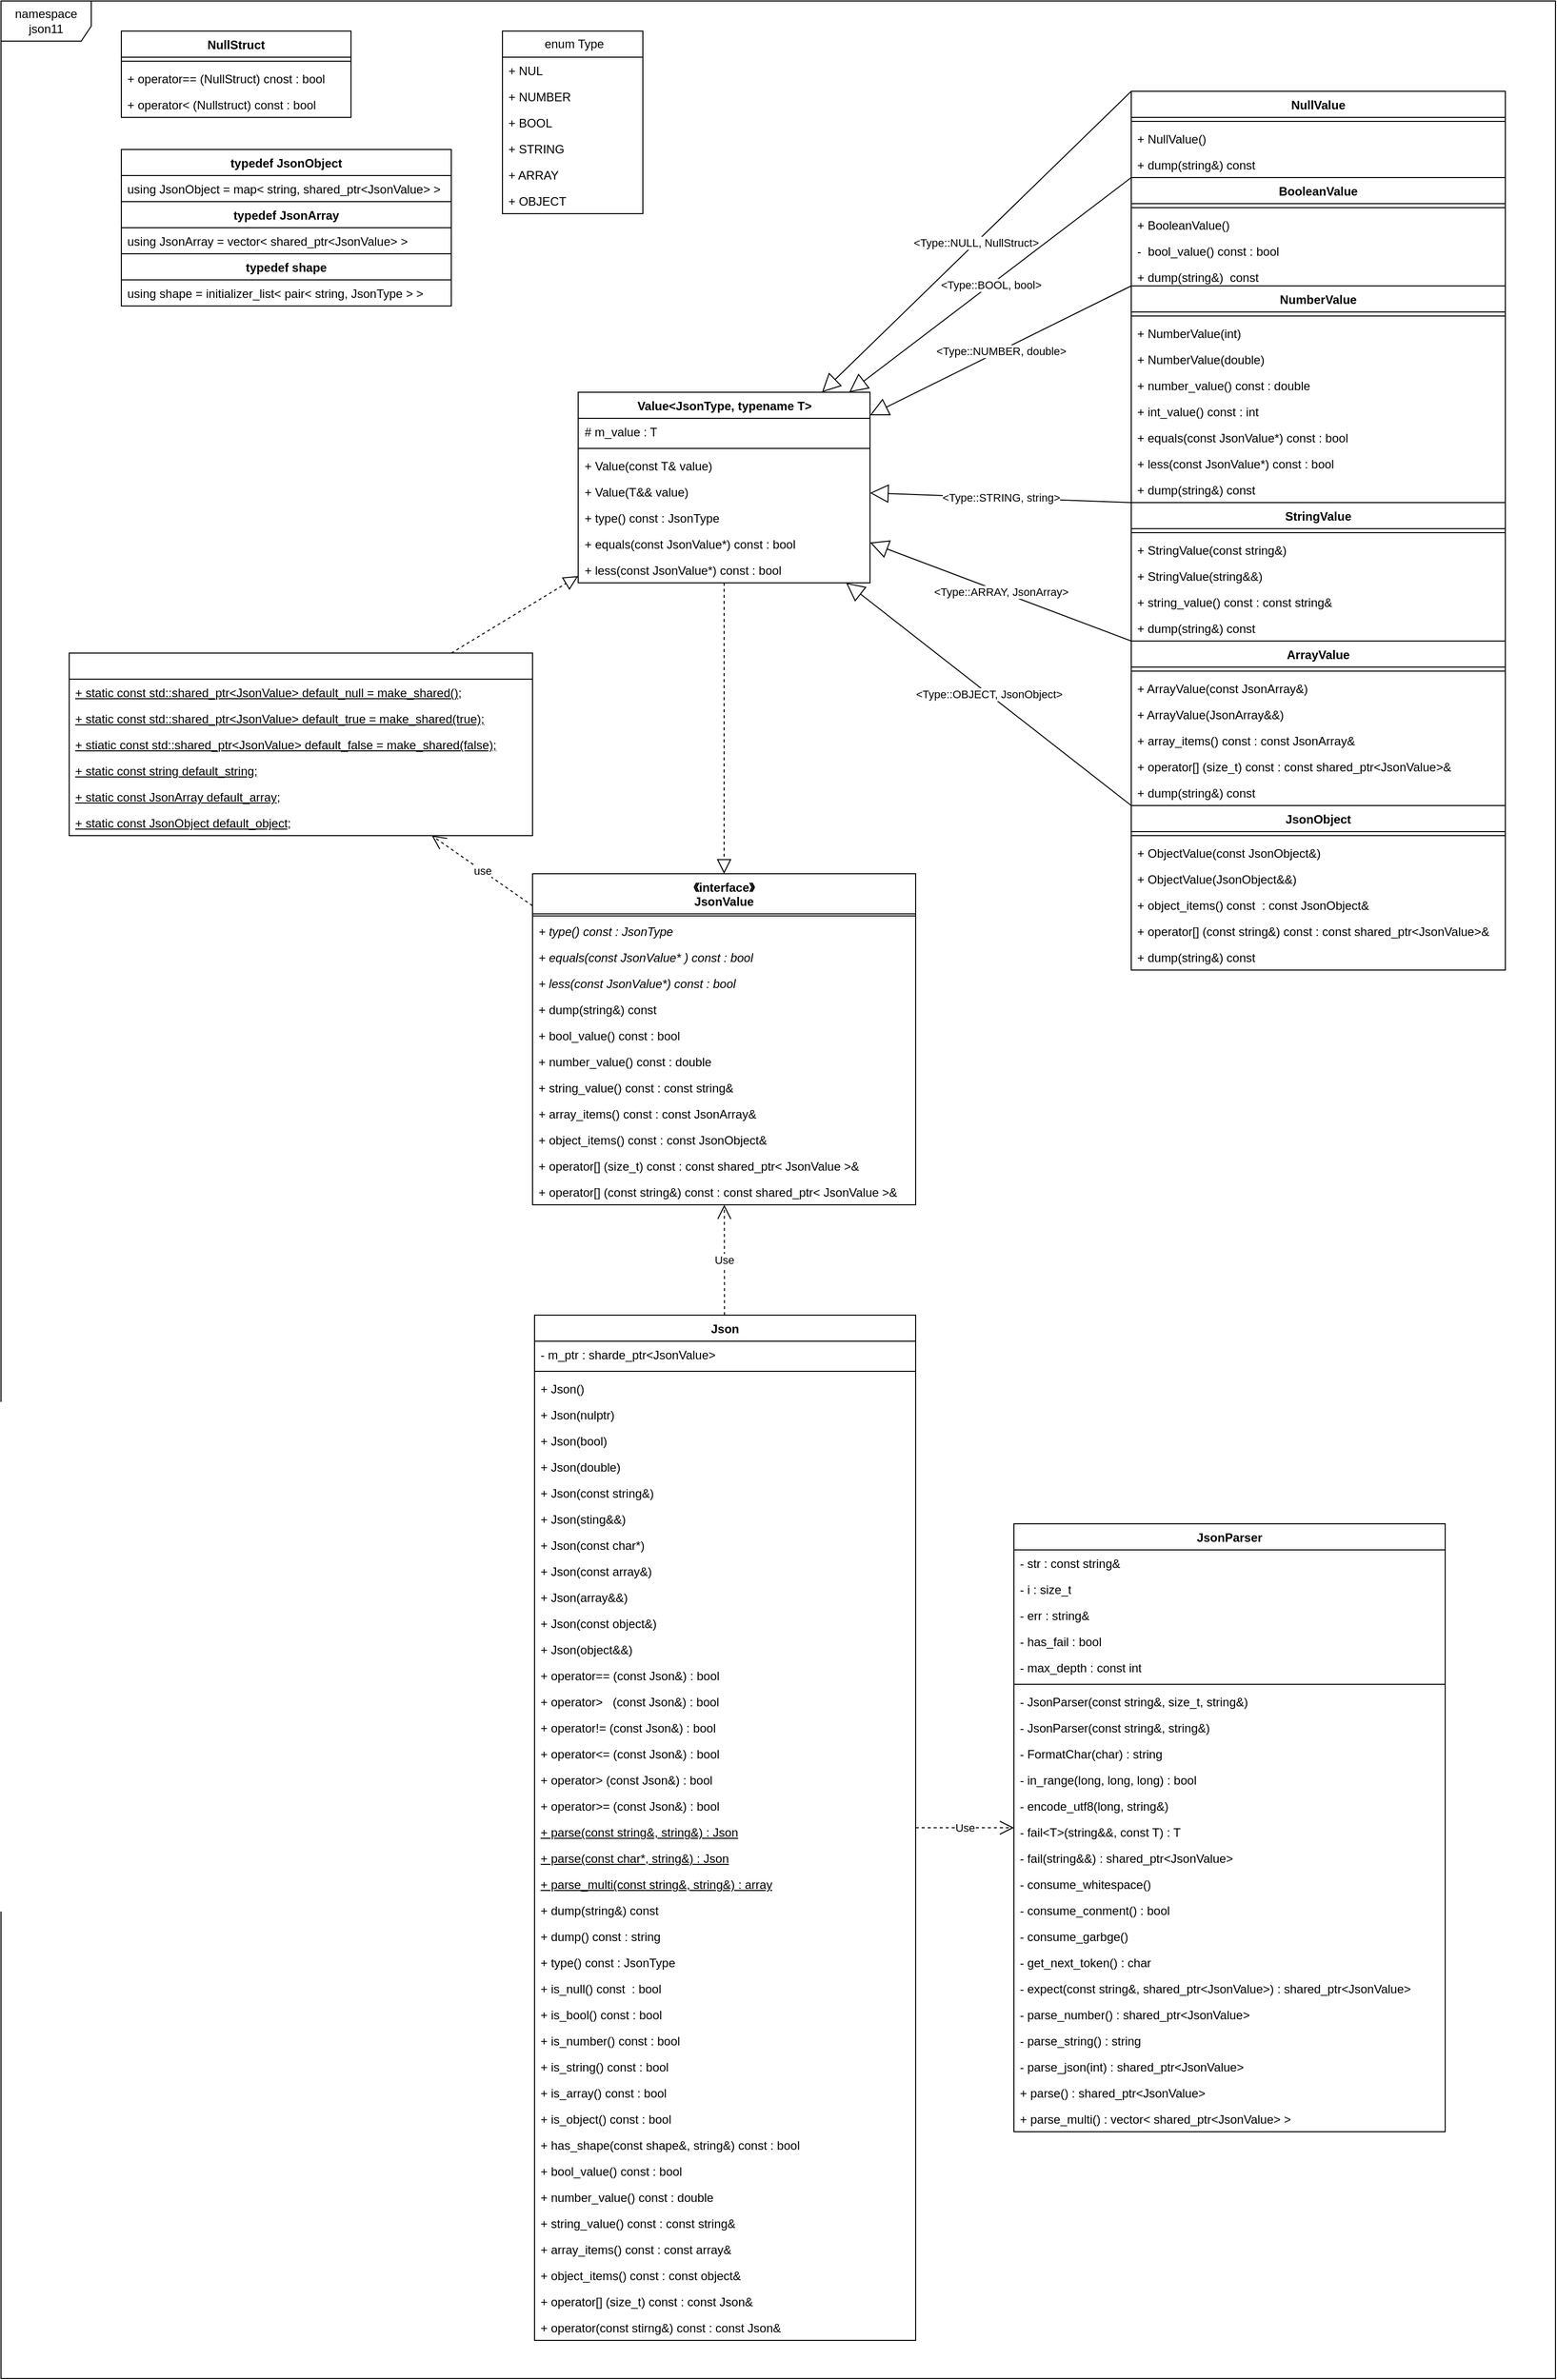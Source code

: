 <mxfile version="23.1.5" type="device">
  <diagram name="第 1 页" id="KiRnRZ_dRjBHMvpk-0KB">
    <mxGraphModel dx="3407" dy="2427" grid="1" gridSize="10" guides="1" tooltips="1" connect="1" arrows="1" fold="1" page="1" pageScale="1" pageWidth="827" pageHeight="1169" math="0" shadow="0">
      <root>
        <mxCell id="0" />
        <mxCell id="1" parent="0" />
        <mxCell id="q7ibFokGOSPtYrDXfRHr-61" value="namespace json11" style="shape=umlFrame;whiteSpace=wrap;html=1;pointerEvents=0;width=90;height=40;" parent="1" vertex="1">
          <mxGeometry x="-300" y="-460" width="1550" height="2370" as="geometry" />
        </mxCell>
        <mxCell id="_ygPCdoVtNv-rxJqJa3W-2" value="Json" style="swimlane;fontStyle=1;align=center;verticalAlign=top;childLayout=stackLayout;horizontal=1;startSize=26;horizontalStack=0;resizeParent=1;resizeParentMax=0;resizeLast=0;collapsible=1;marginBottom=0;whiteSpace=wrap;html=1;" parent="1" vertex="1">
          <mxGeometry x="232" y="850" width="380" height="1022" as="geometry" />
        </mxCell>
        <mxCell id="_ygPCdoVtNv-rxJqJa3W-3" value="- m_ptr : sharde_ptr&amp;lt;JsonValue&amp;gt;" style="text;strokeColor=none;fillColor=none;align=left;verticalAlign=top;spacingLeft=4;spacingRight=4;overflow=hidden;rotatable=0;points=[[0,0.5],[1,0.5]];portConstraint=eastwest;whiteSpace=wrap;html=1;" parent="_ygPCdoVtNv-rxJqJa3W-2" vertex="1">
          <mxGeometry y="26" width="380" height="26" as="geometry" />
        </mxCell>
        <mxCell id="_ygPCdoVtNv-rxJqJa3W-4" value="" style="line;strokeWidth=1;fillColor=none;align=left;verticalAlign=middle;spacingTop=-1;spacingLeft=3;spacingRight=3;rotatable=0;labelPosition=right;points=[];portConstraint=eastwest;strokeColor=inherit;" parent="_ygPCdoVtNv-rxJqJa3W-2" vertex="1">
          <mxGeometry y="52" width="380" height="8" as="geometry" />
        </mxCell>
        <mxCell id="_ygPCdoVtNv-rxJqJa3W-5" value="+ Json()" style="text;strokeColor=none;fillColor=none;align=left;verticalAlign=top;spacingLeft=4;spacingRight=4;overflow=hidden;rotatable=0;points=[[0,0.5],[1,0.5]];portConstraint=eastwest;whiteSpace=wrap;html=1;" parent="_ygPCdoVtNv-rxJqJa3W-2" vertex="1">
          <mxGeometry y="60" width="380" height="26" as="geometry" />
        </mxCell>
        <mxCell id="DcjB_DtGqzypuuOy7Dff-1" value="+ Json(nulptr)" style="text;strokeColor=none;fillColor=none;align=left;verticalAlign=top;spacingLeft=4;spacingRight=4;overflow=hidden;rotatable=0;points=[[0,0.5],[1,0.5]];portConstraint=eastwest;whiteSpace=wrap;html=1;" parent="_ygPCdoVtNv-rxJqJa3W-2" vertex="1">
          <mxGeometry y="86" width="380" height="26" as="geometry" />
        </mxCell>
        <mxCell id="DcjB_DtGqzypuuOy7Dff-12" value="+ Json(bool)" style="text;strokeColor=none;fillColor=none;align=left;verticalAlign=top;spacingLeft=4;spacingRight=4;overflow=hidden;rotatable=0;points=[[0,0.5],[1,0.5]];portConstraint=eastwest;whiteSpace=wrap;html=1;" parent="_ygPCdoVtNv-rxJqJa3W-2" vertex="1">
          <mxGeometry y="112" width="380" height="26" as="geometry" />
        </mxCell>
        <mxCell id="DcjB_DtGqzypuuOy7Dff-13" value="+ Json(double)" style="text;strokeColor=none;fillColor=none;align=left;verticalAlign=top;spacingLeft=4;spacingRight=4;overflow=hidden;rotatable=0;points=[[0,0.5],[1,0.5]];portConstraint=eastwest;whiteSpace=wrap;html=1;" parent="_ygPCdoVtNv-rxJqJa3W-2" vertex="1">
          <mxGeometry y="138" width="380" height="26" as="geometry" />
        </mxCell>
        <mxCell id="DcjB_DtGqzypuuOy7Dff-14" value="+ Json(const string&amp;amp;)" style="text;strokeColor=none;fillColor=none;align=left;verticalAlign=top;spacingLeft=4;spacingRight=4;overflow=hidden;rotatable=0;points=[[0,0.5],[1,0.5]];portConstraint=eastwest;whiteSpace=wrap;html=1;" parent="_ygPCdoVtNv-rxJqJa3W-2" vertex="1">
          <mxGeometry y="164" width="380" height="26" as="geometry" />
        </mxCell>
        <mxCell id="DcjB_DtGqzypuuOy7Dff-15" value="+ Json(sting&amp;amp;&amp;amp;)" style="text;strokeColor=none;fillColor=none;align=left;verticalAlign=top;spacingLeft=4;spacingRight=4;overflow=hidden;rotatable=0;points=[[0,0.5],[1,0.5]];portConstraint=eastwest;whiteSpace=wrap;html=1;" parent="_ygPCdoVtNv-rxJqJa3W-2" vertex="1">
          <mxGeometry y="190" width="380" height="26" as="geometry" />
        </mxCell>
        <mxCell id="DcjB_DtGqzypuuOy7Dff-16" value="+ Json(const char*)" style="text;strokeColor=none;fillColor=none;align=left;verticalAlign=top;spacingLeft=4;spacingRight=4;overflow=hidden;rotatable=0;points=[[0,0.5],[1,0.5]];portConstraint=eastwest;whiteSpace=wrap;html=1;" parent="_ygPCdoVtNv-rxJqJa3W-2" vertex="1">
          <mxGeometry y="216" width="380" height="26" as="geometry" />
        </mxCell>
        <mxCell id="DcjB_DtGqzypuuOy7Dff-17" value="+ Json(const array&amp;amp;)" style="text;strokeColor=none;fillColor=none;align=left;verticalAlign=top;spacingLeft=4;spacingRight=4;overflow=hidden;rotatable=0;points=[[0,0.5],[1,0.5]];portConstraint=eastwest;whiteSpace=wrap;html=1;" parent="_ygPCdoVtNv-rxJqJa3W-2" vertex="1">
          <mxGeometry y="242" width="380" height="26" as="geometry" />
        </mxCell>
        <mxCell id="DcjB_DtGqzypuuOy7Dff-18" value="+ Json(array&amp;amp;&amp;amp;)" style="text;strokeColor=none;fillColor=none;align=left;verticalAlign=top;spacingLeft=4;spacingRight=4;overflow=hidden;rotatable=0;points=[[0,0.5],[1,0.5]];portConstraint=eastwest;whiteSpace=wrap;html=1;" parent="_ygPCdoVtNv-rxJqJa3W-2" vertex="1">
          <mxGeometry y="268" width="380" height="26" as="geometry" />
        </mxCell>
        <mxCell id="DcjB_DtGqzypuuOy7Dff-19" value="+ Json(const object&amp;amp;)" style="text;strokeColor=none;fillColor=none;align=left;verticalAlign=top;spacingLeft=4;spacingRight=4;overflow=hidden;rotatable=0;points=[[0,0.5],[1,0.5]];portConstraint=eastwest;whiteSpace=wrap;html=1;" parent="_ygPCdoVtNv-rxJqJa3W-2" vertex="1">
          <mxGeometry y="294" width="380" height="26" as="geometry" />
        </mxCell>
        <mxCell id="iD4TSVQBTH0m3GLCbqSj-36" value="+ Json(object&amp;amp;&amp;amp;)" style="text;strokeColor=none;fillColor=none;align=left;verticalAlign=top;spacingLeft=4;spacingRight=4;overflow=hidden;rotatable=0;points=[[0,0.5],[1,0.5]];portConstraint=eastwest;whiteSpace=wrap;html=1;" vertex="1" parent="_ygPCdoVtNv-rxJqJa3W-2">
          <mxGeometry y="320" width="380" height="26" as="geometry" />
        </mxCell>
        <mxCell id="DcjB_DtGqzypuuOy7Dff-21" value="+ operator== (const Json&amp;amp;) : bool" style="text;strokeColor=none;fillColor=none;align=left;verticalAlign=top;spacingLeft=4;spacingRight=4;overflow=hidden;rotatable=0;points=[[0,0.5],[1,0.5]];portConstraint=eastwest;whiteSpace=wrap;html=1;" parent="_ygPCdoVtNv-rxJqJa3W-2" vertex="1">
          <mxGeometry y="346" width="380" height="26" as="geometry" />
        </mxCell>
        <mxCell id="DcjB_DtGqzypuuOy7Dff-22" value="+ operator&amp;gt;&amp;nbsp; &amp;nbsp;(const Json&amp;amp;) : bool" style="text;strokeColor=none;fillColor=none;align=left;verticalAlign=top;spacingLeft=4;spacingRight=4;overflow=hidden;rotatable=0;points=[[0,0.5],[1,0.5]];portConstraint=eastwest;whiteSpace=wrap;html=1;" parent="_ygPCdoVtNv-rxJqJa3W-2" vertex="1">
          <mxGeometry y="372" width="380" height="26" as="geometry" />
        </mxCell>
        <mxCell id="DcjB_DtGqzypuuOy7Dff-27" value="+ operator!= (const Json&amp;amp;) : bool" style="text;strokeColor=none;fillColor=none;align=left;verticalAlign=top;spacingLeft=4;spacingRight=4;overflow=hidden;rotatable=0;points=[[0,0.5],[1,0.5]];portConstraint=eastwest;whiteSpace=wrap;html=1;" parent="_ygPCdoVtNv-rxJqJa3W-2" vertex="1">
          <mxGeometry y="398" width="380" height="26" as="geometry" />
        </mxCell>
        <mxCell id="DcjB_DtGqzypuuOy7Dff-28" value="+ operator&amp;lt;= (const Json&amp;amp;) : bool" style="text;strokeColor=none;fillColor=none;align=left;verticalAlign=top;spacingLeft=4;spacingRight=4;overflow=hidden;rotatable=0;points=[[0,0.5],[1,0.5]];portConstraint=eastwest;whiteSpace=wrap;html=1;" parent="_ygPCdoVtNv-rxJqJa3W-2" vertex="1">
          <mxGeometry y="424" width="380" height="26" as="geometry" />
        </mxCell>
        <mxCell id="DcjB_DtGqzypuuOy7Dff-29" value="+ operator&amp;gt; (const Json&amp;amp;) : bool" style="text;strokeColor=none;fillColor=none;align=left;verticalAlign=top;spacingLeft=4;spacingRight=4;overflow=hidden;rotatable=0;points=[[0,0.5],[1,0.5]];portConstraint=eastwest;whiteSpace=wrap;html=1;" parent="_ygPCdoVtNv-rxJqJa3W-2" vertex="1">
          <mxGeometry y="450" width="380" height="26" as="geometry" />
        </mxCell>
        <mxCell id="DcjB_DtGqzypuuOy7Dff-30" value="+ operator&amp;gt;= (const Json&amp;amp;) : bool" style="text;strokeColor=none;fillColor=none;align=left;verticalAlign=top;spacingLeft=4;spacingRight=4;overflow=hidden;rotatable=0;points=[[0,0.5],[1,0.5]];portConstraint=eastwest;whiteSpace=wrap;html=1;" parent="_ygPCdoVtNv-rxJqJa3W-2" vertex="1">
          <mxGeometry y="476" width="380" height="26" as="geometry" />
        </mxCell>
        <mxCell id="DcjB_DtGqzypuuOy7Dff-36" value="&lt;u&gt;+ parse(const string&amp;amp;, string&amp;amp;) : Json&lt;/u&gt;" style="text;strokeColor=none;fillColor=none;align=left;verticalAlign=top;spacingLeft=4;spacingRight=4;overflow=hidden;rotatable=0;points=[[0,0.5],[1,0.5]];portConstraint=eastwest;whiteSpace=wrap;html=1;" parent="_ygPCdoVtNv-rxJqJa3W-2" vertex="1">
          <mxGeometry y="502" width="380" height="26" as="geometry" />
        </mxCell>
        <mxCell id="DcjB_DtGqzypuuOy7Dff-37" value="&lt;u&gt;+ parse(const char*, string&amp;amp;) : Json&lt;/u&gt;" style="text;strokeColor=none;fillColor=none;align=left;verticalAlign=top;spacingLeft=4;spacingRight=4;overflow=hidden;rotatable=0;points=[[0,0.5],[1,0.5]];portConstraint=eastwest;whiteSpace=wrap;html=1;" parent="_ygPCdoVtNv-rxJqJa3W-2" vertex="1">
          <mxGeometry y="528" width="380" height="26" as="geometry" />
        </mxCell>
        <mxCell id="DcjB_DtGqzypuuOy7Dff-42" value="&lt;u&gt;+ parse_multi(const string&amp;amp;, string&amp;amp;) : array&lt;/u&gt;" style="text;strokeColor=none;fillColor=none;align=left;verticalAlign=top;spacingLeft=4;spacingRight=4;overflow=hidden;rotatable=0;points=[[0,0.5],[1,0.5]];portConstraint=eastwest;whiteSpace=wrap;html=1;" parent="_ygPCdoVtNv-rxJqJa3W-2" vertex="1">
          <mxGeometry y="554" width="380" height="26" as="geometry" />
        </mxCell>
        <mxCell id="DcjB_DtGqzypuuOy7Dff-40" value="+ dump(string&amp;amp;)&amp;nbsp;const" style="text;strokeColor=none;fillColor=none;align=left;verticalAlign=top;spacingLeft=4;spacingRight=4;overflow=hidden;rotatable=0;points=[[0,0.5],[1,0.5]];portConstraint=eastwest;whiteSpace=wrap;html=1;" parent="_ygPCdoVtNv-rxJqJa3W-2" vertex="1">
          <mxGeometry y="580" width="380" height="26" as="geometry" />
        </mxCell>
        <mxCell id="DcjB_DtGqzypuuOy7Dff-41" value="+ dump()&amp;nbsp;const&amp;nbsp;: string" style="text;strokeColor=none;fillColor=none;align=left;verticalAlign=top;spacingLeft=4;spacingRight=4;overflow=hidden;rotatable=0;points=[[0,0.5],[1,0.5]];portConstraint=eastwest;whiteSpace=wrap;html=1;" parent="_ygPCdoVtNv-rxJqJa3W-2" vertex="1">
          <mxGeometry y="606" width="380" height="26" as="geometry" />
        </mxCell>
        <mxCell id="DcjB_DtGqzypuuOy7Dff-43" value="+ type()&amp;nbsp;const&amp;nbsp;: JsonType" style="text;strokeColor=none;fillColor=none;align=left;verticalAlign=top;spacingLeft=4;spacingRight=4;overflow=hidden;rotatable=0;points=[[0,0.5],[1,0.5]];portConstraint=eastwest;whiteSpace=wrap;html=1;" parent="_ygPCdoVtNv-rxJqJa3W-2" vertex="1">
          <mxGeometry y="632" width="380" height="26" as="geometry" />
        </mxCell>
        <mxCell id="DcjB_DtGqzypuuOy7Dff-44" value="+ is_null()&amp;nbsp;const&amp;nbsp; : bool" style="text;strokeColor=none;fillColor=none;align=left;verticalAlign=top;spacingLeft=4;spacingRight=4;overflow=hidden;rotatable=0;points=[[0,0.5],[1,0.5]];portConstraint=eastwest;whiteSpace=wrap;html=1;" parent="_ygPCdoVtNv-rxJqJa3W-2" vertex="1">
          <mxGeometry y="658" width="380" height="26" as="geometry" />
        </mxCell>
        <mxCell id="DcjB_DtGqzypuuOy7Dff-45" value="+ is_bool()&amp;nbsp;const&amp;nbsp;: bool" style="text;strokeColor=none;fillColor=none;align=left;verticalAlign=top;spacingLeft=4;spacingRight=4;overflow=hidden;rotatable=0;points=[[0,0.5],[1,0.5]];portConstraint=eastwest;whiteSpace=wrap;html=1;" parent="_ygPCdoVtNv-rxJqJa3W-2" vertex="1">
          <mxGeometry y="684" width="380" height="26" as="geometry" />
        </mxCell>
        <mxCell id="DcjB_DtGqzypuuOy7Dff-46" value="+ is_number()&amp;nbsp;const&amp;nbsp;: bool" style="text;strokeColor=none;fillColor=none;align=left;verticalAlign=top;spacingLeft=4;spacingRight=4;overflow=hidden;rotatable=0;points=[[0,0.5],[1,0.5]];portConstraint=eastwest;whiteSpace=wrap;html=1;" parent="_ygPCdoVtNv-rxJqJa3W-2" vertex="1">
          <mxGeometry y="710" width="380" height="26" as="geometry" />
        </mxCell>
        <mxCell id="DcjB_DtGqzypuuOy7Dff-47" value="+ is_string() const : bool" style="text;strokeColor=none;fillColor=none;align=left;verticalAlign=top;spacingLeft=4;spacingRight=4;overflow=hidden;rotatable=0;points=[[0,0.5],[1,0.5]];portConstraint=eastwest;whiteSpace=wrap;html=1;" parent="_ygPCdoVtNv-rxJqJa3W-2" vertex="1">
          <mxGeometry y="736" width="380" height="26" as="geometry" />
        </mxCell>
        <mxCell id="DcjB_DtGqzypuuOy7Dff-48" value="+ is_array() const : bool" style="text;strokeColor=none;fillColor=none;align=left;verticalAlign=top;spacingLeft=4;spacingRight=4;overflow=hidden;rotatable=0;points=[[0,0.5],[1,0.5]];portConstraint=eastwest;whiteSpace=wrap;html=1;" parent="_ygPCdoVtNv-rxJqJa3W-2" vertex="1">
          <mxGeometry y="762" width="380" height="26" as="geometry" />
        </mxCell>
        <mxCell id="iD4TSVQBTH0m3GLCbqSj-39" value="+ is_object() const : bool" style="text;strokeColor=none;fillColor=none;align=left;verticalAlign=top;spacingLeft=4;spacingRight=4;overflow=hidden;rotatable=0;points=[[0,0.5],[1,0.5]];portConstraint=eastwest;whiteSpace=wrap;html=1;" vertex="1" parent="_ygPCdoVtNv-rxJqJa3W-2">
          <mxGeometry y="788" width="380" height="26" as="geometry" />
        </mxCell>
        <mxCell id="DcjB_DtGqzypuuOy7Dff-49" value="+ has_shape(const shape&amp;amp;, string&amp;amp;) const : bool" style="text;strokeColor=none;fillColor=none;align=left;verticalAlign=top;spacingLeft=4;spacingRight=4;overflow=hidden;rotatable=0;points=[[0,0.5],[1,0.5]];portConstraint=eastwest;whiteSpace=wrap;html=1;" parent="_ygPCdoVtNv-rxJqJa3W-2" vertex="1">
          <mxGeometry y="814" width="380" height="26" as="geometry" />
        </mxCell>
        <mxCell id="DcjB_DtGqzypuuOy7Dff-50" value="+ bool_value()&amp;nbsp;const&amp;nbsp;: bool" style="text;strokeColor=none;fillColor=none;align=left;verticalAlign=top;spacingLeft=4;spacingRight=4;overflow=hidden;rotatable=0;points=[[0,0.5],[1,0.5]];portConstraint=eastwest;whiteSpace=wrap;html=1;" parent="_ygPCdoVtNv-rxJqJa3W-2" vertex="1">
          <mxGeometry y="840" width="380" height="26" as="geometry" />
        </mxCell>
        <mxCell id="DcjB_DtGqzypuuOy7Dff-51" value="+ number_value()&amp;nbsp;const&amp;nbsp;: double" style="text;strokeColor=none;fillColor=none;align=left;verticalAlign=top;spacingLeft=4;spacingRight=4;overflow=hidden;rotatable=0;points=[[0,0.5],[1,0.5]];portConstraint=eastwest;whiteSpace=wrap;html=1;" parent="_ygPCdoVtNv-rxJqJa3W-2" vertex="1">
          <mxGeometry y="866" width="380" height="26" as="geometry" />
        </mxCell>
        <mxCell id="DcjB_DtGqzypuuOy7Dff-52" value="+ string_value()&amp;nbsp;const&amp;nbsp;: const string&amp;amp;" style="text;strokeColor=none;fillColor=none;align=left;verticalAlign=top;spacingLeft=4;spacingRight=4;overflow=hidden;rotatable=0;points=[[0,0.5],[1,0.5]];portConstraint=eastwest;whiteSpace=wrap;html=1;" parent="_ygPCdoVtNv-rxJqJa3W-2" vertex="1">
          <mxGeometry y="892" width="380" height="26" as="geometry" />
        </mxCell>
        <mxCell id="DcjB_DtGqzypuuOy7Dff-53" value="+ array_items()&amp;nbsp;const&amp;nbsp;: const array&amp;amp;" style="text;strokeColor=none;fillColor=none;align=left;verticalAlign=top;spacingLeft=4;spacingRight=4;overflow=hidden;rotatable=0;points=[[0,0.5],[1,0.5]];portConstraint=eastwest;whiteSpace=wrap;html=1;" parent="_ygPCdoVtNv-rxJqJa3W-2" vertex="1">
          <mxGeometry y="918" width="380" height="26" as="geometry" />
        </mxCell>
        <mxCell id="DcjB_DtGqzypuuOy7Dff-54" value="+ object_items()&amp;nbsp;const&amp;nbsp;: const object&amp;amp;" style="text;strokeColor=none;fillColor=none;align=left;verticalAlign=top;spacingLeft=4;spacingRight=4;overflow=hidden;rotatable=0;points=[[0,0.5],[1,0.5]];portConstraint=eastwest;whiteSpace=wrap;html=1;" parent="_ygPCdoVtNv-rxJqJa3W-2" vertex="1">
          <mxGeometry y="944" width="380" height="26" as="geometry" />
        </mxCell>
        <mxCell id="DcjB_DtGqzypuuOy7Dff-55" value="+ operator[] (size_t)&amp;nbsp;const&amp;nbsp;: const Json&amp;amp;" style="text;strokeColor=none;fillColor=none;align=left;verticalAlign=top;spacingLeft=4;spacingRight=4;overflow=hidden;rotatable=0;points=[[0,0.5],[1,0.5]];portConstraint=eastwest;whiteSpace=wrap;html=1;" parent="_ygPCdoVtNv-rxJqJa3W-2" vertex="1">
          <mxGeometry y="970" width="380" height="26" as="geometry" />
        </mxCell>
        <mxCell id="DcjB_DtGqzypuuOy7Dff-56" value="+ operator(const stirng&amp;amp;)&amp;nbsp;const&amp;nbsp;: const Json&amp;amp;" style="text;strokeColor=none;fillColor=none;align=left;verticalAlign=top;spacingLeft=4;spacingRight=4;overflow=hidden;rotatable=0;points=[[0,0.5],[1,0.5]];portConstraint=eastwest;whiteSpace=wrap;html=1;" parent="_ygPCdoVtNv-rxJqJa3W-2" vertex="1">
          <mxGeometry y="996" width="380" height="26" as="geometry" />
        </mxCell>
        <mxCell id="_ygPCdoVtNv-rxJqJa3W-6" value="《interface》&lt;br&gt;JsonValue" style="swimlane;fontStyle=1;align=center;verticalAlign=top;childLayout=stackLayout;horizontal=1;startSize=40;horizontalStack=0;resizeParent=1;resizeParentMax=0;resizeLast=0;collapsible=1;marginBottom=0;whiteSpace=wrap;html=1;" parent="1" vertex="1">
          <mxGeometry x="230" y="410" width="382" height="330" as="geometry" />
        </mxCell>
        <mxCell id="_ygPCdoVtNv-rxJqJa3W-8" value="" style="line;strokeWidth=1;fillColor=none;align=left;verticalAlign=middle;spacingTop=-1;spacingLeft=3;spacingRight=3;rotatable=0;labelPosition=right;points=[];portConstraint=eastwest;strokeColor=inherit;" parent="_ygPCdoVtNv-rxJqJa3W-6" vertex="1">
          <mxGeometry y="40" width="382" height="4" as="geometry" />
        </mxCell>
        <mxCell id="q7ibFokGOSPtYrDXfRHr-17" value="&lt;i&gt;+ type() const : JsonType&lt;/i&gt;" style="text;strokeColor=none;fillColor=none;align=left;verticalAlign=top;spacingLeft=4;spacingRight=4;overflow=hidden;rotatable=0;points=[[0,0.5],[1,0.5]];portConstraint=eastwest;whiteSpace=wrap;html=1;" parent="_ygPCdoVtNv-rxJqJa3W-6" vertex="1">
          <mxGeometry y="44" width="382" height="26" as="geometry" />
        </mxCell>
        <mxCell id="q7ibFokGOSPtYrDXfRHr-18" value="&lt;i&gt;+ equals(const JsonValue* ) const : bool&lt;/i&gt;" style="text;strokeColor=none;fillColor=none;align=left;verticalAlign=top;spacingLeft=4;spacingRight=4;overflow=hidden;rotatable=0;points=[[0,0.5],[1,0.5]];portConstraint=eastwest;whiteSpace=wrap;html=1;" parent="_ygPCdoVtNv-rxJqJa3W-6" vertex="1">
          <mxGeometry y="70" width="382" height="26" as="geometry" />
        </mxCell>
        <mxCell id="_ygPCdoVtNv-rxJqJa3W-9" value="&lt;i&gt;+ less(const JsonValue*) const : bool&lt;/i&gt;" style="text;strokeColor=none;fillColor=none;align=left;verticalAlign=top;spacingLeft=4;spacingRight=4;overflow=hidden;rotatable=0;points=[[0,0.5],[1,0.5]];portConstraint=eastwest;whiteSpace=wrap;html=1;" parent="_ygPCdoVtNv-rxJqJa3W-6" vertex="1">
          <mxGeometry y="96" width="382" height="26" as="geometry" />
        </mxCell>
        <mxCell id="q7ibFokGOSPtYrDXfRHr-19" value="+ dump(string&amp;amp;) const" style="text;strokeColor=none;fillColor=none;align=left;verticalAlign=top;spacingLeft=4;spacingRight=4;overflow=hidden;rotatable=0;points=[[0,0.5],[1,0.5]];portConstraint=eastwest;whiteSpace=wrap;html=1;" parent="_ygPCdoVtNv-rxJqJa3W-6" vertex="1">
          <mxGeometry y="122" width="382" height="26" as="geometry" />
        </mxCell>
        <mxCell id="q7ibFokGOSPtYrDXfRHr-20" value="+ bool_value() const : bool" style="text;strokeColor=none;fillColor=none;align=left;verticalAlign=top;spacingLeft=4;spacingRight=4;overflow=hidden;rotatable=0;points=[[0,0.5],[1,0.5]];portConstraint=eastwest;whiteSpace=wrap;html=1;" parent="_ygPCdoVtNv-rxJqJa3W-6" vertex="1">
          <mxGeometry y="148" width="382" height="26" as="geometry" />
        </mxCell>
        <mxCell id="q7ibFokGOSPtYrDXfRHr-21" value="+ number_value() const : double" style="text;strokeColor=none;fillColor=none;align=left;verticalAlign=top;spacingLeft=4;spacingRight=4;overflow=hidden;rotatable=0;points=[[0,0.5],[1,0.5]];portConstraint=eastwest;whiteSpace=wrap;html=1;" parent="_ygPCdoVtNv-rxJqJa3W-6" vertex="1">
          <mxGeometry y="174" width="382" height="26" as="geometry" />
        </mxCell>
        <mxCell id="q7ibFokGOSPtYrDXfRHr-22" value="+ string_value() const : const string&amp;amp;" style="text;strokeColor=none;fillColor=none;align=left;verticalAlign=top;spacingLeft=4;spacingRight=4;overflow=hidden;rotatable=0;points=[[0,0.5],[1,0.5]];portConstraint=eastwest;whiteSpace=wrap;html=1;" parent="_ygPCdoVtNv-rxJqJa3W-6" vertex="1">
          <mxGeometry y="200" width="382" height="26" as="geometry" />
        </mxCell>
        <mxCell id="q7ibFokGOSPtYrDXfRHr-23" value="+ array_items() const : const JsonArray&amp;amp;" style="text;strokeColor=none;fillColor=none;align=left;verticalAlign=top;spacingLeft=4;spacingRight=4;overflow=hidden;rotatable=0;points=[[0,0.5],[1,0.5]];portConstraint=eastwest;whiteSpace=wrap;html=1;" parent="_ygPCdoVtNv-rxJqJa3W-6" vertex="1">
          <mxGeometry y="226" width="382" height="26" as="geometry" />
        </mxCell>
        <mxCell id="q7ibFokGOSPtYrDXfRHr-24" value="+ object_items() const : const JsonObject&amp;amp;" style="text;strokeColor=none;fillColor=none;align=left;verticalAlign=top;spacingLeft=4;spacingRight=4;overflow=hidden;rotatable=0;points=[[0,0.5],[1,0.5]];portConstraint=eastwest;whiteSpace=wrap;html=1;" parent="_ygPCdoVtNv-rxJqJa3W-6" vertex="1">
          <mxGeometry y="252" width="382" height="26" as="geometry" />
        </mxCell>
        <mxCell id="q7ibFokGOSPtYrDXfRHr-25" value="+ operator[] (size_t) const : const shared_ptr&amp;lt; JsonValue &amp;gt;&amp;amp;" style="text;strokeColor=none;fillColor=none;align=left;verticalAlign=top;spacingLeft=4;spacingRight=4;overflow=hidden;rotatable=0;points=[[0,0.5],[1,0.5]];portConstraint=eastwest;whiteSpace=wrap;html=1;" parent="_ygPCdoVtNv-rxJqJa3W-6" vertex="1">
          <mxGeometry y="278" width="382" height="26" as="geometry" />
        </mxCell>
        <mxCell id="q7ibFokGOSPtYrDXfRHr-26" value="+ operator[] (const string&amp;amp;) const : const shared_ptr&amp;lt; JsonValue &amp;gt;&amp;amp;" style="text;strokeColor=none;fillColor=none;align=left;verticalAlign=top;spacingLeft=4;spacingRight=4;overflow=hidden;rotatable=0;points=[[0,0.5],[1,0.5]];portConstraint=eastwest;whiteSpace=wrap;html=1;" parent="_ygPCdoVtNv-rxJqJa3W-6" vertex="1">
          <mxGeometry y="304" width="382" height="26" as="geometry" />
        </mxCell>
        <mxCell id="_ygPCdoVtNv-rxJqJa3W-26" value="Value&amp;lt;JsonType, typename T&amp;gt;" style="swimlane;fontStyle=1;align=center;verticalAlign=top;childLayout=stackLayout;horizontal=1;startSize=26;horizontalStack=0;resizeParent=1;resizeParentMax=0;resizeLast=0;collapsible=1;marginBottom=0;whiteSpace=wrap;html=1;" parent="1" vertex="1">
          <mxGeometry x="275.5" y="-70" width="291" height="190" as="geometry" />
        </mxCell>
        <mxCell id="_ygPCdoVtNv-rxJqJa3W-27" value="# m_value : T" style="text;strokeColor=none;fillColor=none;align=left;verticalAlign=top;spacingLeft=4;spacingRight=4;overflow=hidden;rotatable=0;points=[[0,0.5],[1,0.5]];portConstraint=eastwest;whiteSpace=wrap;html=1;" parent="_ygPCdoVtNv-rxJqJa3W-26" vertex="1">
          <mxGeometry y="26" width="291" height="26" as="geometry" />
        </mxCell>
        <mxCell id="_ygPCdoVtNv-rxJqJa3W-28" value="" style="line;strokeWidth=1;fillColor=none;align=left;verticalAlign=middle;spacingTop=-1;spacingLeft=3;spacingRight=3;rotatable=0;labelPosition=right;points=[];portConstraint=eastwest;strokeColor=inherit;" parent="_ygPCdoVtNv-rxJqJa3W-26" vertex="1">
          <mxGeometry y="52" width="291" height="8" as="geometry" />
        </mxCell>
        <mxCell id="_ygPCdoVtNv-rxJqJa3W-29" value="+ Value(const T&amp;amp; value)" style="text;strokeColor=none;fillColor=none;align=left;verticalAlign=top;spacingLeft=4;spacingRight=4;overflow=hidden;rotatable=0;points=[[0,0.5],[1,0.5]];portConstraint=eastwest;whiteSpace=wrap;html=1;" parent="_ygPCdoVtNv-rxJqJa3W-26" vertex="1">
          <mxGeometry y="60" width="291" height="26" as="geometry" />
        </mxCell>
        <mxCell id="q7ibFokGOSPtYrDXfRHr-3" value="+ Value(T&amp;amp;&amp;amp; value)" style="text;strokeColor=none;fillColor=none;align=left;verticalAlign=top;spacingLeft=4;spacingRight=4;overflow=hidden;rotatable=0;points=[[0,0.5],[1,0.5]];portConstraint=eastwest;whiteSpace=wrap;html=1;" parent="_ygPCdoVtNv-rxJqJa3W-26" vertex="1">
          <mxGeometry y="86" width="291" height="26" as="geometry" />
        </mxCell>
        <mxCell id="q7ibFokGOSPtYrDXfRHr-4" value="+ type() const : JsonType" style="text;strokeColor=none;fillColor=none;align=left;verticalAlign=top;spacingLeft=4;spacingRight=4;overflow=hidden;rotatable=0;points=[[0,0.5],[1,0.5]];portConstraint=eastwest;whiteSpace=wrap;html=1;" parent="_ygPCdoVtNv-rxJqJa3W-26" vertex="1">
          <mxGeometry y="112" width="291" height="26" as="geometry" />
        </mxCell>
        <mxCell id="q7ibFokGOSPtYrDXfRHr-5" value="+ equals(const JsonValue*) const : bool" style="text;strokeColor=none;fillColor=none;align=left;verticalAlign=top;spacingLeft=4;spacingRight=4;overflow=hidden;rotatable=0;points=[[0,0.5],[1,0.5]];portConstraint=eastwest;whiteSpace=wrap;html=1;" parent="_ygPCdoVtNv-rxJqJa3W-26" vertex="1">
          <mxGeometry y="138" width="291" height="26" as="geometry" />
        </mxCell>
        <mxCell id="q7ibFokGOSPtYrDXfRHr-6" value="+ less(const JsonValue*) const : bool" style="text;strokeColor=none;fillColor=none;align=left;verticalAlign=top;spacingLeft=4;spacingRight=4;overflow=hidden;rotatable=0;points=[[0,0.5],[1,0.5]];portConstraint=eastwest;whiteSpace=wrap;html=1;" parent="_ygPCdoVtNv-rxJqJa3W-26" vertex="1">
          <mxGeometry y="164" width="291" height="26" as="geometry" />
        </mxCell>
        <mxCell id="_ygPCdoVtNv-rxJqJa3W-30" value="" style="endArrow=block;dashed=1;endFill=0;endSize=12;html=1;rounded=0;" parent="1" source="_ygPCdoVtNv-rxJqJa3W-26" target="_ygPCdoVtNv-rxJqJa3W-6" edge="1">
          <mxGeometry width="160" relative="1" as="geometry">
            <mxPoint x="100" y="-70" as="sourcePoint" />
            <mxPoint x="260" y="-70" as="targetPoint" />
          </mxGeometry>
        </mxCell>
        <mxCell id="_ygPCdoVtNv-rxJqJa3W-31" value="&amp;lt;Type::NULL, NullStruct&amp;gt;" style="endArrow=block;endSize=16;endFill=0;html=1;rounded=0;exitX=0;exitY=0;exitDx=0;exitDy=0;" parent="1" source="_ygPCdoVtNv-rxJqJa3W-10" target="_ygPCdoVtNv-rxJqJa3W-26" edge="1">
          <mxGeometry x="0.005" width="160" relative="1" as="geometry">
            <mxPoint x="1060" y="160" as="sourcePoint" />
            <mxPoint x="140" y="20" as="targetPoint" />
            <mxPoint as="offset" />
          </mxGeometry>
        </mxCell>
        <mxCell id="_ygPCdoVtNv-rxJqJa3W-32" value="&amp;lt;Type::BOOL, bool&amp;gt;" style="endArrow=block;endSize=16;endFill=0;html=1;rounded=0;exitX=0;exitY=0;exitDx=0;exitDy=0;" parent="1" source="_ygPCdoVtNv-rxJqJa3W-14" target="_ygPCdoVtNv-rxJqJa3W-26" edge="1">
          <mxGeometry width="160" relative="1" as="geometry">
            <mxPoint x="830" y="-270" as="sourcePoint" />
            <mxPoint x="460" y="80" as="targetPoint" />
          </mxGeometry>
        </mxCell>
        <mxCell id="_ygPCdoVtNv-rxJqJa3W-34" value="&amp;lt;Type::NUMBER, double&amp;gt;" style="endArrow=block;endSize=16;endFill=0;html=1;rounded=0;exitX=0;exitY=0;exitDx=0;exitDy=0;" parent="1" source="_ygPCdoVtNv-rxJqJa3W-22" target="_ygPCdoVtNv-rxJqJa3W-26" edge="1">
          <mxGeometry width="160" relative="1" as="geometry">
            <mxPoint x="300" y="80" as="sourcePoint" />
            <mxPoint x="460" y="80" as="targetPoint" />
          </mxGeometry>
        </mxCell>
        <mxCell id="_ygPCdoVtNv-rxJqJa3W-38" value="Use" style="endArrow=open;endSize=12;dashed=1;html=1;rounded=0;" parent="1" source="_ygPCdoVtNv-rxJqJa3W-2" target="_ygPCdoVtNv-rxJqJa3W-6" edge="1">
          <mxGeometry width="160" relative="1" as="geometry">
            <mxPoint x="300" y="570" as="sourcePoint" />
            <mxPoint x="460" y="570" as="targetPoint" />
          </mxGeometry>
        </mxCell>
        <mxCell id="_ygPCdoVtNv-rxJqJa3W-39" value="JsonParser" style="swimlane;fontStyle=1;align=center;verticalAlign=top;childLayout=stackLayout;horizontal=1;startSize=26;horizontalStack=0;resizeParent=1;resizeParentMax=0;resizeLast=0;collapsible=1;marginBottom=0;whiteSpace=wrap;html=1;" parent="1" vertex="1">
          <mxGeometry x="710" y="1058" width="430" height="606" as="geometry" />
        </mxCell>
        <mxCell id="_ygPCdoVtNv-rxJqJa3W-40" value="- str : const string&amp;amp;" style="text;strokeColor=none;fillColor=none;align=left;verticalAlign=top;spacingLeft=4;spacingRight=4;overflow=hidden;rotatable=0;points=[[0,0.5],[1,0.5]];portConstraint=eastwest;whiteSpace=wrap;html=1;" parent="_ygPCdoVtNv-rxJqJa3W-39" vertex="1">
          <mxGeometry y="26" width="430" height="26" as="geometry" />
        </mxCell>
        <mxCell id="DcjB_DtGqzypuuOy7Dff-65" value="- i : size_t" style="text;strokeColor=none;fillColor=none;align=left;verticalAlign=top;spacingLeft=4;spacingRight=4;overflow=hidden;rotatable=0;points=[[0,0.5],[1,0.5]];portConstraint=eastwest;whiteSpace=wrap;html=1;" parent="_ygPCdoVtNv-rxJqJa3W-39" vertex="1">
          <mxGeometry y="52" width="430" height="26" as="geometry" />
        </mxCell>
        <mxCell id="DcjB_DtGqzypuuOy7Dff-66" value="- err : string&amp;amp;" style="text;strokeColor=none;fillColor=none;align=left;verticalAlign=top;spacingLeft=4;spacingRight=4;overflow=hidden;rotatable=0;points=[[0,0.5],[1,0.5]];portConstraint=eastwest;whiteSpace=wrap;html=1;" parent="_ygPCdoVtNv-rxJqJa3W-39" vertex="1">
          <mxGeometry y="78" width="430" height="26" as="geometry" />
        </mxCell>
        <mxCell id="DcjB_DtGqzypuuOy7Dff-67" value="- has_fail : bool" style="text;strokeColor=none;fillColor=none;align=left;verticalAlign=top;spacingLeft=4;spacingRight=4;overflow=hidden;rotatable=0;points=[[0,0.5],[1,0.5]];portConstraint=eastwest;whiteSpace=wrap;html=1;" parent="_ygPCdoVtNv-rxJqJa3W-39" vertex="1">
          <mxGeometry y="104" width="430" height="26" as="geometry" />
        </mxCell>
        <mxCell id="iD4TSVQBTH0m3GLCbqSj-29" value="- max_depth : const int" style="text;strokeColor=none;fillColor=none;align=left;verticalAlign=top;spacingLeft=4;spacingRight=4;overflow=hidden;rotatable=0;points=[[0,0.5],[1,0.5]];portConstraint=eastwest;whiteSpace=wrap;html=1;" vertex="1" parent="_ygPCdoVtNv-rxJqJa3W-39">
          <mxGeometry y="130" width="430" height="26" as="geometry" />
        </mxCell>
        <mxCell id="_ygPCdoVtNv-rxJqJa3W-41" value="" style="line;strokeWidth=1;fillColor=none;align=left;verticalAlign=middle;spacingTop=-1;spacingLeft=3;spacingRight=3;rotatable=0;labelPosition=right;points=[];portConstraint=eastwest;strokeColor=inherit;" parent="_ygPCdoVtNv-rxJqJa3W-39" vertex="1">
          <mxGeometry y="156" width="430" height="8" as="geometry" />
        </mxCell>
        <mxCell id="_ygPCdoVtNv-rxJqJa3W-42" value="- JsonParser(const string&amp;amp;, size_t, string&amp;amp;)" style="text;strokeColor=none;fillColor=none;align=left;verticalAlign=top;spacingLeft=4;spacingRight=4;overflow=hidden;rotatable=0;points=[[0,0.5],[1,0.5]];portConstraint=eastwest;whiteSpace=wrap;html=1;" parent="_ygPCdoVtNv-rxJqJa3W-39" vertex="1">
          <mxGeometry y="164" width="430" height="26" as="geometry" />
        </mxCell>
        <mxCell id="DcjB_DtGqzypuuOy7Dff-68" value="- JsonParser(const string&amp;amp;, string&amp;amp;)" style="text;strokeColor=none;fillColor=none;align=left;verticalAlign=top;spacingLeft=4;spacingRight=4;overflow=hidden;rotatable=0;points=[[0,0.5],[1,0.5]];portConstraint=eastwest;whiteSpace=wrap;html=1;" parent="_ygPCdoVtNv-rxJqJa3W-39" vertex="1">
          <mxGeometry y="190" width="430" height="26" as="geometry" />
        </mxCell>
        <mxCell id="iD4TSVQBTH0m3GLCbqSj-30" value="- FormatChar(char) : string" style="text;strokeColor=none;fillColor=none;align=left;verticalAlign=top;spacingLeft=4;spacingRight=4;overflow=hidden;rotatable=0;points=[[0,0.5],[1,0.5]];portConstraint=eastwest;whiteSpace=wrap;html=1;" vertex="1" parent="_ygPCdoVtNv-rxJqJa3W-39">
          <mxGeometry y="216" width="430" height="26" as="geometry" />
        </mxCell>
        <mxCell id="iD4TSVQBTH0m3GLCbqSj-31" value="- in_range(long, long, long) : bool" style="text;strokeColor=none;fillColor=none;align=left;verticalAlign=top;spacingLeft=4;spacingRight=4;overflow=hidden;rotatable=0;points=[[0,0.5],[1,0.5]];portConstraint=eastwest;whiteSpace=wrap;html=1;" vertex="1" parent="_ygPCdoVtNv-rxJqJa3W-39">
          <mxGeometry y="242" width="430" height="26" as="geometry" />
        </mxCell>
        <mxCell id="iD4TSVQBTH0m3GLCbqSj-32" value="- encode_utf8(long, string&amp;amp;)&amp;nbsp;" style="text;strokeColor=none;fillColor=none;align=left;verticalAlign=top;spacingLeft=4;spacingRight=4;overflow=hidden;rotatable=0;points=[[0,0.5],[1,0.5]];portConstraint=eastwest;whiteSpace=wrap;html=1;" vertex="1" parent="_ygPCdoVtNv-rxJqJa3W-39">
          <mxGeometry y="268" width="430" height="26" as="geometry" />
        </mxCell>
        <mxCell id="DcjB_DtGqzypuuOy7Dff-73" value="- fail&amp;lt;T&amp;gt;(string&amp;amp;&amp;amp;, const T) : T" style="text;strokeColor=none;fillColor=none;align=left;verticalAlign=top;spacingLeft=4;spacingRight=4;overflow=hidden;rotatable=0;points=[[0,0.5],[1,0.5]];portConstraint=eastwest;whiteSpace=wrap;html=1;" parent="_ygPCdoVtNv-rxJqJa3W-39" vertex="1">
          <mxGeometry y="294" width="430" height="26" as="geometry" />
        </mxCell>
        <mxCell id="DcjB_DtGqzypuuOy7Dff-72" value="- fail(string&amp;amp;&amp;amp;) : shared_ptr&amp;lt;JsonValue&amp;gt;" style="text;strokeColor=none;fillColor=none;align=left;verticalAlign=top;spacingLeft=4;spacingRight=4;overflow=hidden;rotatable=0;points=[[0,0.5],[1,0.5]];portConstraint=eastwest;whiteSpace=wrap;html=1;" parent="_ygPCdoVtNv-rxJqJa3W-39" vertex="1">
          <mxGeometry y="320" width="430" height="26" as="geometry" />
        </mxCell>
        <mxCell id="DcjB_DtGqzypuuOy7Dff-74" value="- consume_whitespace()" style="text;strokeColor=none;fillColor=none;align=left;verticalAlign=top;spacingLeft=4;spacingRight=4;overflow=hidden;rotatable=0;points=[[0,0.5],[1,0.5]];portConstraint=eastwest;whiteSpace=wrap;html=1;" parent="_ygPCdoVtNv-rxJqJa3W-39" vertex="1">
          <mxGeometry y="346" width="430" height="26" as="geometry" />
        </mxCell>
        <mxCell id="DcjB_DtGqzypuuOy7Dff-75" value="- consume_conment() : bool" style="text;strokeColor=none;fillColor=none;align=left;verticalAlign=top;spacingLeft=4;spacingRight=4;overflow=hidden;rotatable=0;points=[[0,0.5],[1,0.5]];portConstraint=eastwest;whiteSpace=wrap;html=1;" parent="_ygPCdoVtNv-rxJqJa3W-39" vertex="1">
          <mxGeometry y="372" width="430" height="26" as="geometry" />
        </mxCell>
        <mxCell id="DcjB_DtGqzypuuOy7Dff-76" value="- consume_garbge()" style="text;strokeColor=none;fillColor=none;align=left;verticalAlign=top;spacingLeft=4;spacingRight=4;overflow=hidden;rotatable=0;points=[[0,0.5],[1,0.5]];portConstraint=eastwest;whiteSpace=wrap;html=1;" parent="_ygPCdoVtNv-rxJqJa3W-39" vertex="1">
          <mxGeometry y="398" width="430" height="26" as="geometry" />
        </mxCell>
        <mxCell id="DcjB_DtGqzypuuOy7Dff-77" value="- get_next_token() : char" style="text;strokeColor=none;fillColor=none;align=left;verticalAlign=top;spacingLeft=4;spacingRight=4;overflow=hidden;rotatable=0;points=[[0,0.5],[1,0.5]];portConstraint=eastwest;whiteSpace=wrap;html=1;" parent="_ygPCdoVtNv-rxJqJa3W-39" vertex="1">
          <mxGeometry y="424" width="430" height="26" as="geometry" />
        </mxCell>
        <mxCell id="DcjB_DtGqzypuuOy7Dff-78" value="- expect(const string&amp;amp;, shared_ptr&amp;lt;JsonValue&amp;gt;) : shared_ptr&amp;lt;JsonValue&amp;gt;" style="text;strokeColor=none;fillColor=none;align=left;verticalAlign=top;spacingLeft=4;spacingRight=4;overflow=hidden;rotatable=0;points=[[0,0.5],[1,0.5]];portConstraint=eastwest;whiteSpace=wrap;html=1;" parent="_ygPCdoVtNv-rxJqJa3W-39" vertex="1">
          <mxGeometry y="450" width="430" height="26" as="geometry" />
        </mxCell>
        <mxCell id="DcjB_DtGqzypuuOy7Dff-80" value="- parse_number() : shared_ptr&amp;lt;JsonValue&amp;gt;" style="text;strokeColor=none;fillColor=none;align=left;verticalAlign=top;spacingLeft=4;spacingRight=4;overflow=hidden;rotatable=0;points=[[0,0.5],[1,0.5]];portConstraint=eastwest;whiteSpace=wrap;html=1;" parent="_ygPCdoVtNv-rxJqJa3W-39" vertex="1">
          <mxGeometry y="476" width="430" height="26" as="geometry" />
        </mxCell>
        <mxCell id="DcjB_DtGqzypuuOy7Dff-81" value="- parse_string() : string" style="text;strokeColor=none;fillColor=none;align=left;verticalAlign=top;spacingLeft=4;spacingRight=4;overflow=hidden;rotatable=0;points=[[0,0.5],[1,0.5]];portConstraint=eastwest;whiteSpace=wrap;html=1;" parent="_ygPCdoVtNv-rxJqJa3W-39" vertex="1">
          <mxGeometry y="502" width="430" height="26" as="geometry" />
        </mxCell>
        <mxCell id="DcjB_DtGqzypuuOy7Dff-82" value="- parse_json(int) : shared_ptr&amp;lt;JsonValue&amp;gt;" style="text;strokeColor=none;fillColor=none;align=left;verticalAlign=top;spacingLeft=4;spacingRight=4;overflow=hidden;rotatable=0;points=[[0,0.5],[1,0.5]];portConstraint=eastwest;whiteSpace=wrap;html=1;" parent="_ygPCdoVtNv-rxJqJa3W-39" vertex="1">
          <mxGeometry y="528" width="430" height="26" as="geometry" />
        </mxCell>
        <mxCell id="iD4TSVQBTH0m3GLCbqSj-33" value="+ parse() : shared_ptr&amp;lt;JsonValue&amp;gt;" style="text;strokeColor=none;fillColor=none;align=left;verticalAlign=top;spacingLeft=4;spacingRight=4;overflow=hidden;rotatable=0;points=[[0,0.5],[1,0.5]];portConstraint=eastwest;whiteSpace=wrap;html=1;" vertex="1" parent="_ygPCdoVtNv-rxJqJa3W-39">
          <mxGeometry y="554" width="430" height="26" as="geometry" />
        </mxCell>
        <mxCell id="iD4TSVQBTH0m3GLCbqSj-34" value="+ parse_multi() : vector&amp;lt; shared_ptr&amp;lt;JsonValue&amp;gt; &amp;gt;" style="text;strokeColor=none;fillColor=none;align=left;verticalAlign=top;spacingLeft=4;spacingRight=4;overflow=hidden;rotatable=0;points=[[0,0.5],[1,0.5]];portConstraint=eastwest;whiteSpace=wrap;html=1;" vertex="1" parent="_ygPCdoVtNv-rxJqJa3W-39">
          <mxGeometry y="580" width="430" height="26" as="geometry" />
        </mxCell>
        <mxCell id="_ygPCdoVtNv-rxJqJa3W-43" value="Use" style="endArrow=open;endSize=12;dashed=1;html=1;rounded=0;" parent="1" source="_ygPCdoVtNv-rxJqJa3W-2" target="_ygPCdoVtNv-rxJqJa3W-39" edge="1">
          <mxGeometry width="160" relative="1" as="geometry">
            <mxPoint x="810" y="370" as="sourcePoint" />
            <mxPoint x="970" y="370" as="targetPoint" />
          </mxGeometry>
        </mxCell>
        <mxCell id="EOcM46U7qM_WBphXN8B7-1" value="" style="swimlane;fontStyle=0;childLayout=stackLayout;horizontal=1;startSize=26;fillColor=none;horizontalStack=0;resizeParent=1;resizeParentMax=0;resizeLast=0;collapsible=1;marginBottom=0;whiteSpace=wrap;html=1;" parent="1" vertex="1">
          <mxGeometry x="-232" y="190" width="462" height="182" as="geometry" />
        </mxCell>
        <mxCell id="EOcM46U7qM_WBphXN8B7-2" value="&lt;u&gt;+ static const std::shared_ptr&amp;lt;JsonValue&amp;gt; default_null = make_shared();&lt;/u&gt;" style="text;strokeColor=none;fillColor=none;align=left;verticalAlign=top;spacingLeft=4;spacingRight=4;overflow=hidden;rotatable=0;points=[[0,0.5],[1,0.5]];portConstraint=eastwest;whiteSpace=wrap;html=1;" parent="EOcM46U7qM_WBphXN8B7-1" vertex="1">
          <mxGeometry y="26" width="462" height="26" as="geometry" />
        </mxCell>
        <mxCell id="EOcM46U7qM_WBphXN8B7-3" value="&lt;u&gt;+ static const std::shared_ptr&amp;lt;JsonValue&amp;gt; default_true = make_shared(true);&lt;/u&gt;" style="text;strokeColor=none;fillColor=none;align=left;verticalAlign=top;spacingLeft=4;spacingRight=4;overflow=hidden;rotatable=0;points=[[0,0.5],[1,0.5]];portConstraint=eastwest;whiteSpace=wrap;html=1;" parent="EOcM46U7qM_WBphXN8B7-1" vertex="1">
          <mxGeometry y="52" width="462" height="26" as="geometry" />
        </mxCell>
        <mxCell id="q7ibFokGOSPtYrDXfRHr-57" value="&lt;u&gt;+ stiatic const std::shared_ptr&amp;lt;JsonValue&amp;gt; default_false = make_shared(false);&lt;/u&gt;" style="text;strokeColor=none;fillColor=none;align=left;verticalAlign=top;spacingLeft=4;spacingRight=4;overflow=hidden;rotatable=0;points=[[0,0.5],[1,0.5]];portConstraint=eastwest;whiteSpace=wrap;html=1;" parent="EOcM46U7qM_WBphXN8B7-1" vertex="1">
          <mxGeometry y="78" width="462" height="26" as="geometry" />
        </mxCell>
        <mxCell id="q7ibFokGOSPtYrDXfRHr-58" value="&lt;u&gt;+ static const string default_string;&lt;/u&gt;" style="text;strokeColor=none;fillColor=none;align=left;verticalAlign=top;spacingLeft=4;spacingRight=4;overflow=hidden;rotatable=0;points=[[0,0.5],[1,0.5]];portConstraint=eastwest;whiteSpace=wrap;html=1;" parent="EOcM46U7qM_WBphXN8B7-1" vertex="1">
          <mxGeometry y="104" width="462" height="26" as="geometry" />
        </mxCell>
        <mxCell id="q7ibFokGOSPtYrDXfRHr-60" value="&lt;u&gt;+ static const JsonArray default_array;&lt;/u&gt;" style="text;strokeColor=none;fillColor=none;align=left;verticalAlign=top;spacingLeft=4;spacingRight=4;overflow=hidden;rotatable=0;points=[[0,0.5],[1,0.5]];portConstraint=eastwest;whiteSpace=wrap;html=1;" parent="EOcM46U7qM_WBphXN8B7-1" vertex="1">
          <mxGeometry y="130" width="462" height="26" as="geometry" />
        </mxCell>
        <mxCell id="q7ibFokGOSPtYrDXfRHr-59" value="&lt;u&gt;+ static const JsonObject default_object;&lt;/u&gt;" style="text;strokeColor=none;fillColor=none;align=left;verticalAlign=top;spacingLeft=4;spacingRight=4;overflow=hidden;rotatable=0;points=[[0,0.5],[1,0.5]];portConstraint=eastwest;whiteSpace=wrap;html=1;" parent="EOcM46U7qM_WBphXN8B7-1" vertex="1">
          <mxGeometry y="156" width="462" height="26" as="geometry" />
        </mxCell>
        <mxCell id="EOcM46U7qM_WBphXN8B7-5" value="use" style="endArrow=open;endSize=12;dashed=1;html=1;rounded=0;" parent="1" source="_ygPCdoVtNv-rxJqJa3W-6" target="EOcM46U7qM_WBphXN8B7-1" edge="1">
          <mxGeometry width="160" relative="1" as="geometry">
            <mxPoint x="230" y="440" as="sourcePoint" />
            <mxPoint x="390" y="440" as="targetPoint" />
          </mxGeometry>
        </mxCell>
        <mxCell id="q7ibFokGOSPtYrDXfRHr-51" value="&amp;lt;Type::OBJECT, JsonObject&amp;gt;" style="endArrow=block;endSize=16;endFill=0;html=1;rounded=0;exitX=0;exitY=0;exitDx=0;exitDy=0;" parent="1" source="q7ibFokGOSPtYrDXfRHr-37" target="_ygPCdoVtNv-rxJqJa3W-26" edge="1">
          <mxGeometry width="160" relative="1" as="geometry">
            <mxPoint x="680" y="360" as="sourcePoint" />
            <mxPoint x="840" y="360" as="targetPoint" />
          </mxGeometry>
        </mxCell>
        <mxCell id="q7ibFokGOSPtYrDXfRHr-52" value="&amp;lt;Type::STRING, string&amp;gt;" style="endArrow=block;endSize=16;endFill=0;html=1;rounded=0;exitX=0;exitY=0;exitDx=0;exitDy=0;" parent="1" source="q7ibFokGOSPtYrDXfRHr-29" target="_ygPCdoVtNv-rxJqJa3W-26" edge="1">
          <mxGeometry width="160" relative="1" as="geometry">
            <mxPoint x="870" y="130" as="sourcePoint" />
            <mxPoint x="840" y="360" as="targetPoint" />
          </mxGeometry>
        </mxCell>
        <mxCell id="q7ibFokGOSPtYrDXfRHr-53" value="&amp;lt;Type::ARRAY, JsonArray&amp;gt;" style="endArrow=block;endSize=16;endFill=0;html=1;rounded=0;exitX=0;exitY=0;exitDx=0;exitDy=0;" parent="1" source="q7ibFokGOSPtYrDXfRHr-33" target="_ygPCdoVtNv-rxJqJa3W-26" edge="1">
          <mxGeometry width="160" relative="1" as="geometry">
            <mxPoint x="680" y="360" as="sourcePoint" />
            <mxPoint x="840" y="360" as="targetPoint" />
          </mxGeometry>
        </mxCell>
        <mxCell id="q7ibFokGOSPtYrDXfRHr-62" value="&amp;nbsp;enum Type" style="swimlane;fontStyle=0;childLayout=stackLayout;horizontal=1;startSize=26;fillColor=none;horizontalStack=0;resizeParent=1;resizeParentMax=0;resizeLast=0;collapsible=1;marginBottom=0;whiteSpace=wrap;html=1;" parent="1" vertex="1">
          <mxGeometry x="200" y="-430" width="140" height="182" as="geometry" />
        </mxCell>
        <mxCell id="q7ibFokGOSPtYrDXfRHr-63" value="+ NUL" style="text;strokeColor=none;fillColor=none;align=left;verticalAlign=top;spacingLeft=4;spacingRight=4;overflow=hidden;rotatable=0;points=[[0,0.5],[1,0.5]];portConstraint=eastwest;whiteSpace=wrap;html=1;" parent="q7ibFokGOSPtYrDXfRHr-62" vertex="1">
          <mxGeometry y="26" width="140" height="26" as="geometry" />
        </mxCell>
        <mxCell id="q7ibFokGOSPtYrDXfRHr-64" value="+ NUMBER" style="text;strokeColor=none;fillColor=none;align=left;verticalAlign=top;spacingLeft=4;spacingRight=4;overflow=hidden;rotatable=0;points=[[0,0.5],[1,0.5]];portConstraint=eastwest;whiteSpace=wrap;html=1;" parent="q7ibFokGOSPtYrDXfRHr-62" vertex="1">
          <mxGeometry y="52" width="140" height="26" as="geometry" />
        </mxCell>
        <mxCell id="q7ibFokGOSPtYrDXfRHr-65" value="+ BOOL" style="text;strokeColor=none;fillColor=none;align=left;verticalAlign=top;spacingLeft=4;spacingRight=4;overflow=hidden;rotatable=0;points=[[0,0.5],[1,0.5]];portConstraint=eastwest;whiteSpace=wrap;html=1;" parent="q7ibFokGOSPtYrDXfRHr-62" vertex="1">
          <mxGeometry y="78" width="140" height="26" as="geometry" />
        </mxCell>
        <mxCell id="q7ibFokGOSPtYrDXfRHr-66" value="+ STRING" style="text;strokeColor=none;fillColor=none;align=left;verticalAlign=top;spacingLeft=4;spacingRight=4;overflow=hidden;rotatable=0;points=[[0,0.5],[1,0.5]];portConstraint=eastwest;whiteSpace=wrap;html=1;" parent="q7ibFokGOSPtYrDXfRHr-62" vertex="1">
          <mxGeometry y="104" width="140" height="26" as="geometry" />
        </mxCell>
        <mxCell id="q7ibFokGOSPtYrDXfRHr-67" value="+ ARRAY" style="text;strokeColor=none;fillColor=none;align=left;verticalAlign=top;spacingLeft=4;spacingRight=4;overflow=hidden;rotatable=0;points=[[0,0.5],[1,0.5]];portConstraint=eastwest;whiteSpace=wrap;html=1;" parent="q7ibFokGOSPtYrDXfRHr-62" vertex="1">
          <mxGeometry y="130" width="140" height="26" as="geometry" />
        </mxCell>
        <mxCell id="q7ibFokGOSPtYrDXfRHr-68" value="+ OBJECT" style="text;strokeColor=none;fillColor=none;align=left;verticalAlign=top;spacingLeft=4;spacingRight=4;overflow=hidden;rotatable=0;points=[[0,0.5],[1,0.5]];portConstraint=eastwest;whiteSpace=wrap;html=1;" parent="q7ibFokGOSPtYrDXfRHr-62" vertex="1">
          <mxGeometry y="156" width="140" height="26" as="geometry" />
        </mxCell>
        <mxCell id="iD4TSVQBTH0m3GLCbqSj-4" value="NullStruct" style="swimlane;fontStyle=1;align=center;verticalAlign=top;childLayout=stackLayout;horizontal=1;startSize=26;horizontalStack=0;resizeParent=1;resizeParentMax=0;resizeLast=0;collapsible=1;marginBottom=0;whiteSpace=wrap;html=1;" vertex="1" parent="1">
          <mxGeometry x="-180" y="-430" width="229" height="86" as="geometry" />
        </mxCell>
        <mxCell id="iD4TSVQBTH0m3GLCbqSj-6" value="" style="line;strokeWidth=1;fillColor=none;align=left;verticalAlign=middle;spacingTop=-1;spacingLeft=3;spacingRight=3;rotatable=0;labelPosition=right;points=[];portConstraint=eastwest;strokeColor=inherit;" vertex="1" parent="iD4TSVQBTH0m3GLCbqSj-4">
          <mxGeometry y="26" width="229" height="8" as="geometry" />
        </mxCell>
        <mxCell id="iD4TSVQBTH0m3GLCbqSj-7" value="+ operator== (NullStruct) cnost : bool" style="text;strokeColor=none;fillColor=none;align=left;verticalAlign=top;spacingLeft=4;spacingRight=4;overflow=hidden;rotatable=0;points=[[0,0.5],[1,0.5]];portConstraint=eastwest;whiteSpace=wrap;html=1;" vertex="1" parent="iD4TSVQBTH0m3GLCbqSj-4">
          <mxGeometry y="34" width="229" height="26" as="geometry" />
        </mxCell>
        <mxCell id="iD4TSVQBTH0m3GLCbqSj-8" value="+ operator&amp;lt; (Nullstruct) const : bool" style="text;strokeColor=none;fillColor=none;align=left;verticalAlign=top;spacingLeft=4;spacingRight=4;overflow=hidden;rotatable=0;points=[[0,0.5],[1,0.5]];portConstraint=eastwest;whiteSpace=wrap;html=1;" vertex="1" parent="iD4TSVQBTH0m3GLCbqSj-4">
          <mxGeometry y="60" width="229" height="26" as="geometry" />
        </mxCell>
        <mxCell id="iD4TSVQBTH0m3GLCbqSj-14" value="" style="group" vertex="1" connectable="0" parent="1">
          <mxGeometry x="-180" y="-310" width="329" height="154" as="geometry" />
        </mxCell>
        <mxCell id="DcjB_DtGqzypuuOy7Dff-127" value="" style="group" parent="iD4TSVQBTH0m3GLCbqSj-14" vertex="1" connectable="0">
          <mxGeometry width="329" height="102" as="geometry" />
        </mxCell>
        <mxCell id="q7ibFokGOSPtYrDXfRHr-93" value="typedef JsonObject" style="swimlane;fontStyle=1;align=center;verticalAlign=top;childLayout=stackLayout;horizontal=1;startSize=26;horizontalStack=0;resizeParent=1;resizeParentMax=0;resizeLast=0;collapsible=1;marginBottom=0;whiteSpace=wrap;html=1;" parent="DcjB_DtGqzypuuOy7Dff-127" vertex="1">
          <mxGeometry y="-2" width="329" height="52" as="geometry" />
        </mxCell>
        <mxCell id="q7ibFokGOSPtYrDXfRHr-94" value="using JsonObject = map&amp;lt; string, shared_ptr&amp;lt;JsonValue&amp;gt; &amp;gt;" style="text;strokeColor=none;fillColor=none;align=left;verticalAlign=top;spacingLeft=4;spacingRight=4;overflow=hidden;rotatable=0;points=[[0,0.5],[1,0.5]];portConstraint=eastwest;whiteSpace=wrap;html=1;" parent="q7ibFokGOSPtYrDXfRHr-93" vertex="1">
          <mxGeometry y="26" width="329" height="26" as="geometry" />
        </mxCell>
        <mxCell id="q7ibFokGOSPtYrDXfRHr-98" value="typedef JsonArray" style="swimlane;fontStyle=1;align=center;verticalAlign=top;childLayout=stackLayout;horizontal=1;startSize=26;horizontalStack=0;resizeParent=1;resizeParentMax=0;resizeLast=0;collapsible=1;marginBottom=0;whiteSpace=wrap;html=1;" parent="DcjB_DtGqzypuuOy7Dff-127" vertex="1">
          <mxGeometry y="50" width="329" height="52" as="geometry" />
        </mxCell>
        <mxCell id="q7ibFokGOSPtYrDXfRHr-99" value="using JsonArray = vector&amp;lt; shared_ptr&amp;lt;JsonValue&amp;gt; &amp;gt;" style="text;strokeColor=none;fillColor=none;align=left;verticalAlign=top;spacingLeft=4;spacingRight=4;overflow=hidden;rotatable=0;points=[[0,0.5],[1,0.5]];portConstraint=eastwest;whiteSpace=wrap;html=1;" parent="q7ibFokGOSPtYrDXfRHr-98" vertex="1">
          <mxGeometry y="26" width="329" height="26" as="geometry" />
        </mxCell>
        <mxCell id="iD4TSVQBTH0m3GLCbqSj-9" value="typedef shape" style="swimlane;fontStyle=1;align=center;verticalAlign=top;childLayout=stackLayout;horizontal=1;startSize=26;horizontalStack=0;resizeParent=1;resizeParentMax=0;resizeLast=0;collapsible=1;marginBottom=0;whiteSpace=wrap;html=1;" vertex="1" parent="iD4TSVQBTH0m3GLCbqSj-14">
          <mxGeometry y="102" width="329" height="52" as="geometry" />
        </mxCell>
        <mxCell id="iD4TSVQBTH0m3GLCbqSj-10" value="using shape = initializer_list&amp;lt; pair&amp;lt; string, JsonType &amp;gt; &amp;gt;" style="text;strokeColor=none;fillColor=none;align=left;verticalAlign=top;spacingLeft=4;spacingRight=4;overflow=hidden;rotatable=0;points=[[0,0.5],[1,0.5]];portConstraint=eastwest;whiteSpace=wrap;html=1;" vertex="1" parent="iD4TSVQBTH0m3GLCbqSj-9">
          <mxGeometry y="26" width="329" height="26" as="geometry" />
        </mxCell>
        <mxCell id="iD4TSVQBTH0m3GLCbqSj-26" value="" style="group" vertex="1" connectable="0" parent="1">
          <mxGeometry x="827" y="-370" width="373" height="876" as="geometry" />
        </mxCell>
        <mxCell id="_ygPCdoVtNv-rxJqJa3W-10" value="NullValue" style="swimlane;fontStyle=1;align=center;verticalAlign=top;childLayout=stackLayout;horizontal=1;startSize=26;horizontalStack=0;resizeParent=1;resizeParentMax=0;resizeLast=0;collapsible=1;marginBottom=0;whiteSpace=wrap;html=1;" parent="iD4TSVQBTH0m3GLCbqSj-26" vertex="1">
          <mxGeometry width="373" height="86" as="geometry">
            <mxRectangle width="90" height="30" as="alternateBounds" />
          </mxGeometry>
        </mxCell>
        <mxCell id="_ygPCdoVtNv-rxJqJa3W-12" value="" style="line;strokeWidth=1;fillColor=none;align=left;verticalAlign=middle;spacingTop=-1;spacingLeft=3;spacingRight=3;rotatable=0;labelPosition=right;points=[];portConstraint=eastwest;strokeColor=inherit;" parent="_ygPCdoVtNv-rxJqJa3W-10" vertex="1">
          <mxGeometry y="26" width="373" height="8" as="geometry" />
        </mxCell>
        <mxCell id="_ygPCdoVtNv-rxJqJa3W-13" value="+ NullValue()" style="text;strokeColor=none;fillColor=none;align=left;verticalAlign=top;spacingLeft=4;spacingRight=4;overflow=hidden;rotatable=0;points=[[0,0.5],[1,0.5]];portConstraint=eastwest;whiteSpace=wrap;html=1;" parent="_ygPCdoVtNv-rxJqJa3W-10" vertex="1">
          <mxGeometry y="34" width="373" height="26" as="geometry" />
        </mxCell>
        <mxCell id="iD4TSVQBTH0m3GLCbqSj-16" value="+ dump(string&amp;amp;) const" style="text;strokeColor=none;fillColor=none;align=left;verticalAlign=top;spacingLeft=4;spacingRight=4;overflow=hidden;rotatable=0;points=[[0,0.5],[1,0.5]];portConstraint=eastwest;whiteSpace=wrap;html=1;" vertex="1" parent="_ygPCdoVtNv-rxJqJa3W-10">
          <mxGeometry y="60" width="373" height="26" as="geometry" />
        </mxCell>
        <mxCell id="_ygPCdoVtNv-rxJqJa3W-14" value="BooleanValue" style="swimlane;fontStyle=1;align=center;verticalAlign=top;childLayout=stackLayout;horizontal=1;startSize=26;horizontalStack=0;resizeParent=1;resizeParentMax=0;resizeLast=0;collapsible=1;marginBottom=0;whiteSpace=wrap;html=1;" parent="iD4TSVQBTH0m3GLCbqSj-26" vertex="1">
          <mxGeometry y="86" width="373" height="112" as="geometry">
            <mxRectangle y="60" width="120" height="30" as="alternateBounds" />
          </mxGeometry>
        </mxCell>
        <mxCell id="_ygPCdoVtNv-rxJqJa3W-16" value="" style="line;strokeWidth=1;fillColor=none;align=left;verticalAlign=middle;spacingTop=-1;spacingLeft=3;spacingRight=3;rotatable=0;labelPosition=right;points=[];portConstraint=eastwest;strokeColor=inherit;" parent="_ygPCdoVtNv-rxJqJa3W-14" vertex="1">
          <mxGeometry y="26" width="373" height="8" as="geometry" />
        </mxCell>
        <mxCell id="_ygPCdoVtNv-rxJqJa3W-17" value="+ BooleanValue()" style="text;strokeColor=none;fillColor=none;align=left;verticalAlign=top;spacingLeft=4;spacingRight=4;overflow=hidden;rotatable=0;points=[[0,0.5],[1,0.5]];portConstraint=eastwest;whiteSpace=wrap;html=1;" parent="_ygPCdoVtNv-rxJqJa3W-14" vertex="1">
          <mxGeometry y="34" width="373" height="26" as="geometry" />
        </mxCell>
        <mxCell id="q7ibFokGOSPtYrDXfRHr-12" value="-&amp;nbsp; bool_value() const : bool" style="text;strokeColor=none;fillColor=none;align=left;verticalAlign=top;spacingLeft=4;spacingRight=4;overflow=hidden;rotatable=0;points=[[0,0.5],[1,0.5]];portConstraint=eastwest;whiteSpace=wrap;html=1;" parent="_ygPCdoVtNv-rxJqJa3W-14" vertex="1">
          <mxGeometry y="60" width="373" height="26" as="geometry" />
        </mxCell>
        <mxCell id="iD4TSVQBTH0m3GLCbqSj-17" value="+ dump(string&amp;amp;)&amp;nbsp; const" style="text;strokeColor=none;fillColor=none;align=left;verticalAlign=top;spacingLeft=4;spacingRight=4;overflow=hidden;rotatable=0;points=[[0,0.5],[1,0.5]];portConstraint=eastwest;whiteSpace=wrap;html=1;" vertex="1" parent="_ygPCdoVtNv-rxJqJa3W-14">
          <mxGeometry y="86" width="373" height="26" as="geometry" />
        </mxCell>
        <mxCell id="_ygPCdoVtNv-rxJqJa3W-22" value="NumberValue" style="swimlane;fontStyle=1;align=center;verticalAlign=top;childLayout=stackLayout;horizontal=1;startSize=26;horizontalStack=0;resizeParent=1;resizeParentMax=0;resizeLast=0;collapsible=1;marginBottom=0;whiteSpace=wrap;html=1;" parent="iD4TSVQBTH0m3GLCbqSj-26" vertex="1">
          <mxGeometry y="194" width="373" height="216" as="geometry" />
        </mxCell>
        <mxCell id="_ygPCdoVtNv-rxJqJa3W-24" value="" style="line;strokeWidth=1;fillColor=none;align=left;verticalAlign=middle;spacingTop=-1;spacingLeft=3;spacingRight=3;rotatable=0;labelPosition=right;points=[];portConstraint=eastwest;strokeColor=inherit;" parent="_ygPCdoVtNv-rxJqJa3W-22" vertex="1">
          <mxGeometry y="26" width="373" height="8" as="geometry" />
        </mxCell>
        <mxCell id="_ygPCdoVtNv-rxJqJa3W-25" value="+ NumberValue(int)" style="text;strokeColor=none;fillColor=none;align=left;verticalAlign=top;spacingLeft=4;spacingRight=4;overflow=hidden;rotatable=0;points=[[0,0.5],[1,0.5]];portConstraint=eastwest;whiteSpace=wrap;html=1;" parent="_ygPCdoVtNv-rxJqJa3W-22" vertex="1">
          <mxGeometry y="34" width="373" height="26" as="geometry" />
        </mxCell>
        <mxCell id="q7ibFokGOSPtYrDXfRHr-13" value="+ NumberValue(double)" style="text;strokeColor=none;fillColor=none;align=left;verticalAlign=top;spacingLeft=4;spacingRight=4;overflow=hidden;rotatable=0;points=[[0,0.5],[1,0.5]];portConstraint=eastwest;whiteSpace=wrap;html=1;" parent="_ygPCdoVtNv-rxJqJa3W-22" vertex="1">
          <mxGeometry y="60" width="373" height="26" as="geometry" />
        </mxCell>
        <mxCell id="q7ibFokGOSPtYrDXfRHr-14" value="+ number_value() const : double" style="text;strokeColor=none;fillColor=none;align=left;verticalAlign=top;spacingLeft=4;spacingRight=4;overflow=hidden;rotatable=0;points=[[0,0.5],[1,0.5]];portConstraint=eastwest;whiteSpace=wrap;html=1;" parent="_ygPCdoVtNv-rxJqJa3W-22" vertex="1">
          <mxGeometry y="86" width="373" height="26" as="geometry" />
        </mxCell>
        <mxCell id="q7ibFokGOSPtYrDXfRHr-15" value="+ int_value() const : int" style="text;strokeColor=none;fillColor=none;align=left;verticalAlign=top;spacingLeft=4;spacingRight=4;overflow=hidden;rotatable=0;points=[[0,0.5],[1,0.5]];portConstraint=eastwest;whiteSpace=wrap;html=1;" parent="_ygPCdoVtNv-rxJqJa3W-22" vertex="1">
          <mxGeometry y="112" width="373" height="26" as="geometry" />
        </mxCell>
        <mxCell id="iD4TSVQBTH0m3GLCbqSj-18" value="+ equals(const JsonValue*) const : bool" style="text;strokeColor=none;fillColor=none;align=left;verticalAlign=top;spacingLeft=4;spacingRight=4;overflow=hidden;rotatable=0;points=[[0,0.5],[1,0.5]];portConstraint=eastwest;whiteSpace=wrap;html=1;" vertex="1" parent="_ygPCdoVtNv-rxJqJa3W-22">
          <mxGeometry y="138" width="373" height="26" as="geometry" />
        </mxCell>
        <mxCell id="iD4TSVQBTH0m3GLCbqSj-19" value="+ less(const JsonValue*) const : bool" style="text;strokeColor=none;fillColor=none;align=left;verticalAlign=top;spacingLeft=4;spacingRight=4;overflow=hidden;rotatable=0;points=[[0,0.5],[1,0.5]];portConstraint=eastwest;whiteSpace=wrap;html=1;" vertex="1" parent="_ygPCdoVtNv-rxJqJa3W-22">
          <mxGeometry y="164" width="373" height="26" as="geometry" />
        </mxCell>
        <mxCell id="iD4TSVQBTH0m3GLCbqSj-20" value="+ dump(string&amp;amp;) const" style="text;strokeColor=none;fillColor=none;align=left;verticalAlign=top;spacingLeft=4;spacingRight=4;overflow=hidden;rotatable=0;points=[[0,0.5],[1,0.5]];portConstraint=eastwest;whiteSpace=wrap;html=1;" vertex="1" parent="_ygPCdoVtNv-rxJqJa3W-22">
          <mxGeometry y="190" width="373" height="26" as="geometry" />
        </mxCell>
        <mxCell id="q7ibFokGOSPtYrDXfRHr-29" value="StringValue" style="swimlane;fontStyle=1;align=center;verticalAlign=top;childLayout=stackLayout;horizontal=1;startSize=26;horizontalStack=0;resizeParent=1;resizeParentMax=0;resizeLast=0;collapsible=1;marginBottom=0;whiteSpace=wrap;html=1;" parent="iD4TSVQBTH0m3GLCbqSj-26" vertex="1">
          <mxGeometry y="410" width="373" height="138" as="geometry" />
        </mxCell>
        <mxCell id="q7ibFokGOSPtYrDXfRHr-31" value="" style="line;strokeWidth=1;fillColor=none;align=left;verticalAlign=middle;spacingTop=-1;spacingLeft=3;spacingRight=3;rotatable=0;labelPosition=right;points=[];portConstraint=eastwest;strokeColor=inherit;" parent="q7ibFokGOSPtYrDXfRHr-29" vertex="1">
          <mxGeometry y="26" width="373" height="8" as="geometry" />
        </mxCell>
        <mxCell id="q7ibFokGOSPtYrDXfRHr-32" value="+ StringValue(const string&amp;amp;)" style="text;strokeColor=none;fillColor=none;align=left;verticalAlign=top;spacingLeft=4;spacingRight=4;overflow=hidden;rotatable=0;points=[[0,0.5],[1,0.5]];portConstraint=eastwest;whiteSpace=wrap;html=1;" parent="q7ibFokGOSPtYrDXfRHr-29" vertex="1">
          <mxGeometry y="34" width="373" height="26" as="geometry" />
        </mxCell>
        <mxCell id="q7ibFokGOSPtYrDXfRHr-41" value="+ StringValue(string&amp;amp;&amp;amp;)" style="text;strokeColor=none;fillColor=none;align=left;verticalAlign=top;spacingLeft=4;spacingRight=4;overflow=hidden;rotatable=0;points=[[0,0.5],[1,0.5]];portConstraint=eastwest;whiteSpace=wrap;html=1;" parent="q7ibFokGOSPtYrDXfRHr-29" vertex="1">
          <mxGeometry y="60" width="373" height="26" as="geometry" />
        </mxCell>
        <mxCell id="q7ibFokGOSPtYrDXfRHr-42" value="+ string_value() const : const string&amp;amp;" style="text;strokeColor=none;fillColor=none;align=left;verticalAlign=top;spacingLeft=4;spacingRight=4;overflow=hidden;rotatable=0;points=[[0,0.5],[1,0.5]];portConstraint=eastwest;whiteSpace=wrap;html=1;" parent="q7ibFokGOSPtYrDXfRHr-29" vertex="1">
          <mxGeometry y="86" width="373" height="26" as="geometry" />
        </mxCell>
        <mxCell id="iD4TSVQBTH0m3GLCbqSj-22" value="+ dump(string&amp;amp;) const" style="text;strokeColor=none;fillColor=none;align=left;verticalAlign=top;spacingLeft=4;spacingRight=4;overflow=hidden;rotatable=0;points=[[0,0.5],[1,0.5]];portConstraint=eastwest;whiteSpace=wrap;html=1;" vertex="1" parent="q7ibFokGOSPtYrDXfRHr-29">
          <mxGeometry y="112" width="373" height="26" as="geometry" />
        </mxCell>
        <mxCell id="q7ibFokGOSPtYrDXfRHr-33" value="ArrayValue" style="swimlane;fontStyle=1;align=center;verticalAlign=top;childLayout=stackLayout;horizontal=1;startSize=26;horizontalStack=0;resizeParent=1;resizeParentMax=0;resizeLast=0;collapsible=1;marginBottom=0;whiteSpace=wrap;html=1;" parent="iD4TSVQBTH0m3GLCbqSj-26" vertex="1">
          <mxGeometry y="548" width="373" height="164" as="geometry" />
        </mxCell>
        <mxCell id="q7ibFokGOSPtYrDXfRHr-35" value="" style="line;strokeWidth=1;fillColor=none;align=left;verticalAlign=middle;spacingTop=-1;spacingLeft=3;spacingRight=3;rotatable=0;labelPosition=right;points=[];portConstraint=eastwest;strokeColor=inherit;" parent="q7ibFokGOSPtYrDXfRHr-33" vertex="1">
          <mxGeometry y="26" width="373" height="8" as="geometry" />
        </mxCell>
        <mxCell id="q7ibFokGOSPtYrDXfRHr-36" value="+ ArrayValue(const JsonArray&amp;amp;)" style="text;strokeColor=none;fillColor=none;align=left;verticalAlign=top;spacingLeft=4;spacingRight=4;overflow=hidden;rotatable=0;points=[[0,0.5],[1,0.5]];portConstraint=eastwest;whiteSpace=wrap;html=1;" parent="q7ibFokGOSPtYrDXfRHr-33" vertex="1">
          <mxGeometry y="34" width="373" height="26" as="geometry" />
        </mxCell>
        <mxCell id="q7ibFokGOSPtYrDXfRHr-43" value="+ ArrayValue(JsonArray&amp;amp;&amp;amp;)" style="text;strokeColor=none;fillColor=none;align=left;verticalAlign=top;spacingLeft=4;spacingRight=4;overflow=hidden;rotatable=0;points=[[0,0.5],[1,0.5]];portConstraint=eastwest;whiteSpace=wrap;html=1;" parent="q7ibFokGOSPtYrDXfRHr-33" vertex="1">
          <mxGeometry y="60" width="373" height="26" as="geometry" />
        </mxCell>
        <mxCell id="q7ibFokGOSPtYrDXfRHr-44" value="+ array_items() const : const JsonArray&amp;amp;" style="text;strokeColor=none;fillColor=none;align=left;verticalAlign=top;spacingLeft=4;spacingRight=4;overflow=hidden;rotatable=0;points=[[0,0.5],[1,0.5]];portConstraint=eastwest;whiteSpace=wrap;html=1;" parent="q7ibFokGOSPtYrDXfRHr-33" vertex="1">
          <mxGeometry y="86" width="373" height="26" as="geometry" />
        </mxCell>
        <mxCell id="q7ibFokGOSPtYrDXfRHr-45" value="+ operator[] (size_t) const : const shared_ptr&amp;lt;JsonValue&amp;gt;&amp;amp;" style="text;strokeColor=none;fillColor=none;align=left;verticalAlign=top;spacingLeft=4;spacingRight=4;overflow=hidden;rotatable=0;points=[[0,0.5],[1,0.5]];portConstraint=eastwest;whiteSpace=wrap;html=1;" parent="q7ibFokGOSPtYrDXfRHr-33" vertex="1">
          <mxGeometry y="112" width="373" height="26" as="geometry" />
        </mxCell>
        <mxCell id="iD4TSVQBTH0m3GLCbqSj-23" value="+ dump(string&amp;amp;) const" style="text;strokeColor=none;fillColor=none;align=left;verticalAlign=top;spacingLeft=4;spacingRight=4;overflow=hidden;rotatable=0;points=[[0,0.5],[1,0.5]];portConstraint=eastwest;whiteSpace=wrap;html=1;" vertex="1" parent="q7ibFokGOSPtYrDXfRHr-33">
          <mxGeometry y="138" width="373" height="26" as="geometry" />
        </mxCell>
        <mxCell id="q7ibFokGOSPtYrDXfRHr-37" value="JsonObject" style="swimlane;fontStyle=1;align=center;verticalAlign=top;childLayout=stackLayout;horizontal=1;startSize=26;horizontalStack=0;resizeParent=1;resizeParentMax=0;resizeLast=0;collapsible=1;marginBottom=0;whiteSpace=wrap;html=1;" parent="iD4TSVQBTH0m3GLCbqSj-26" vertex="1">
          <mxGeometry y="712" width="373" height="164" as="geometry" />
        </mxCell>
        <mxCell id="q7ibFokGOSPtYrDXfRHr-39" value="" style="line;strokeWidth=1;fillColor=none;align=left;verticalAlign=middle;spacingTop=-1;spacingLeft=3;spacingRight=3;rotatable=0;labelPosition=right;points=[];portConstraint=eastwest;strokeColor=inherit;" parent="q7ibFokGOSPtYrDXfRHr-37" vertex="1">
          <mxGeometry y="26" width="373" height="8" as="geometry" />
        </mxCell>
        <mxCell id="q7ibFokGOSPtYrDXfRHr-40" value="+ ObjectValue(const JsonObject&amp;amp;)" style="text;strokeColor=none;fillColor=none;align=left;verticalAlign=top;spacingLeft=4;spacingRight=4;overflow=hidden;rotatable=0;points=[[0,0.5],[1,0.5]];portConstraint=eastwest;whiteSpace=wrap;html=1;" parent="q7ibFokGOSPtYrDXfRHr-37" vertex="1">
          <mxGeometry y="34" width="373" height="26" as="geometry" />
        </mxCell>
        <mxCell id="q7ibFokGOSPtYrDXfRHr-50" value="+ ObjectValue(JsonObject&amp;amp;&amp;amp;)" style="text;strokeColor=none;fillColor=none;align=left;verticalAlign=top;spacingLeft=4;spacingRight=4;overflow=hidden;rotatable=0;points=[[0,0.5],[1,0.5]];portConstraint=eastwest;whiteSpace=wrap;html=1;" parent="q7ibFokGOSPtYrDXfRHr-37" vertex="1">
          <mxGeometry y="60" width="373" height="26" as="geometry" />
        </mxCell>
        <mxCell id="q7ibFokGOSPtYrDXfRHr-48" value="+ object_items() const&amp;nbsp; : const JsonObject&amp;amp;" style="text;strokeColor=none;fillColor=none;align=left;verticalAlign=top;spacingLeft=4;spacingRight=4;overflow=hidden;rotatable=0;points=[[0,0.5],[1,0.5]];portConstraint=eastwest;whiteSpace=wrap;html=1;" parent="q7ibFokGOSPtYrDXfRHr-37" vertex="1">
          <mxGeometry y="86" width="373" height="26" as="geometry" />
        </mxCell>
        <mxCell id="q7ibFokGOSPtYrDXfRHr-49" value="+ operator[] (const string&amp;amp;) const : const shared_ptr&amp;lt;JsonValue&amp;gt;&amp;amp;" style="text;strokeColor=none;fillColor=none;align=left;verticalAlign=top;spacingLeft=4;spacingRight=4;overflow=hidden;rotatable=0;points=[[0,0.5],[1,0.5]];portConstraint=eastwest;whiteSpace=wrap;html=1;" parent="q7ibFokGOSPtYrDXfRHr-37" vertex="1">
          <mxGeometry y="112" width="373" height="26" as="geometry" />
        </mxCell>
        <mxCell id="iD4TSVQBTH0m3GLCbqSj-25" value="+ dump(string&amp;amp;) const&amp;nbsp;" style="text;strokeColor=none;fillColor=none;align=left;verticalAlign=top;spacingLeft=4;spacingRight=4;overflow=hidden;rotatable=0;points=[[0,0.5],[1,0.5]];portConstraint=eastwest;whiteSpace=wrap;html=1;" vertex="1" parent="q7ibFokGOSPtYrDXfRHr-37">
          <mxGeometry y="138" width="373" height="26" as="geometry" />
        </mxCell>
        <mxCell id="iD4TSVQBTH0m3GLCbqSj-27" value="" style="endArrow=block;dashed=1;endFill=0;endSize=12;html=1;rounded=0;" edge="1" parent="1" source="EOcM46U7qM_WBphXN8B7-1" target="_ygPCdoVtNv-rxJqJa3W-26">
          <mxGeometry width="160" relative="1" as="geometry">
            <mxPoint x="170" y="270" as="sourcePoint" />
            <mxPoint x="330" y="270" as="targetPoint" />
          </mxGeometry>
        </mxCell>
      </root>
    </mxGraphModel>
  </diagram>
</mxfile>

